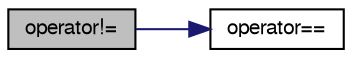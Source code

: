 digraph "operator!="
{
  bgcolor="transparent";
  edge [fontname="FreeSans",fontsize="10",labelfontname="FreeSans",labelfontsize="10"];
  node [fontname="FreeSans",fontsize="10",shape=record];
  rankdir="LR";
  Node116614 [label="operator!=",height=0.2,width=0.4,color="black", fillcolor="grey75", style="filled", fontcolor="black"];
  Node116614 -> Node116615 [color="midnightblue",fontsize="10",style="solid",fontname="FreeSans"];
  Node116615 [label="operator==",height=0.2,width=0.4,color="black",URL="$a21124.html#a28a45d2e3cca6152b024de57575abbf1"];
}
